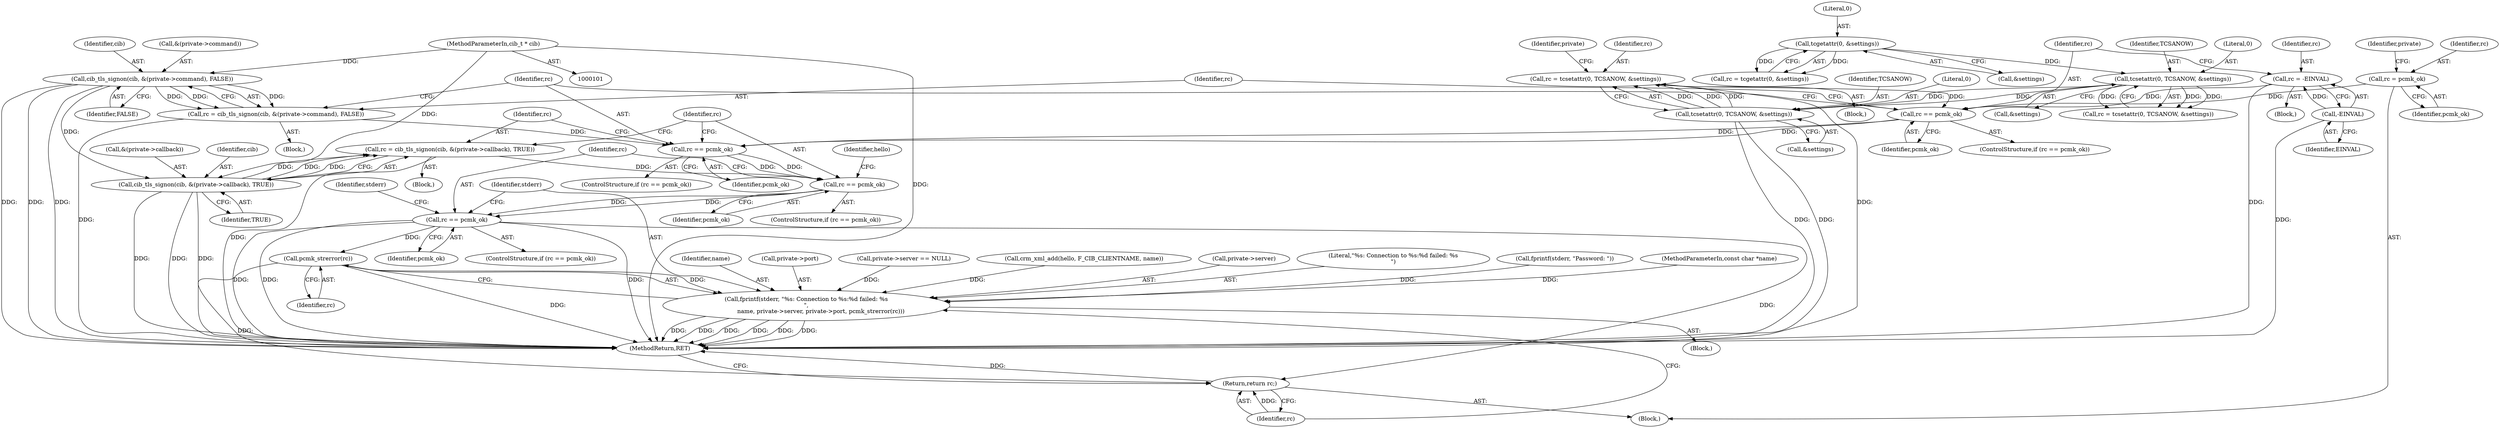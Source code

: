 digraph "0_pacemaker_564f7cc2a51dcd2f28ab12a13394f31be5aa3c93_7@API" {
"1000306" [label="(Call,pcmk_strerror(rc))"];
"1000270" [label="(Call,rc == pcmk_ok)"];
"1000231" [label="(Call,rc == pcmk_ok)"];
"1000217" [label="(Call,rc == pcmk_ok)"];
"1000207" [label="(Call,rc = cib_tls_signon(cib, &(private->command), FALSE))"];
"1000209" [label="(Call,cib_tls_signon(cib, &(private->command), FALSE))"];
"1000102" [label="(MethodParameterIn,cib_t * cib)"];
"1000203" [label="(Call,rc == pcmk_ok)"];
"1000107" [label="(Call,rc = pcmk_ok)"];
"1000178" [label="(Call,rc = tcsetattr(0, TCSANOW, &settings))"];
"1000180" [label="(Call,tcsetattr(0, TCSANOW, &settings))"];
"1000138" [label="(Call,tcsetattr(0, TCSANOW, &settings))"];
"1000127" [label="(Call,tcgetattr(0, &settings))"];
"1000198" [label="(Call,rc = -EINVAL)"];
"1000200" [label="(Call,-EINVAL)"];
"1000221" [label="(Call,rc = cib_tls_signon(cib, &(private->callback), TRUE))"];
"1000223" [label="(Call,cib_tls_signon(cib, &(private->callback), TRUE))"];
"1000296" [label="(Call,fprintf(stderr, \"%s: Connection to %s:%d failed: %s\n\",\n                name, private->server, private->port, pcmk_strerror(rc)))"];
"1000308" [label="(Return,return rc;)"];
"1000199" [label="(Identifier,rc)"];
"1000271" [label="(Identifier,rc)"];
"1000206" [label="(Block,)"];
"1000210" [label="(Identifier,cib)"];
"1000143" [label="(Call,fprintf(stderr, \"Password: \"))"];
"1000309" [label="(Identifier,rc)"];
"1000307" [label="(Identifier,rc)"];
"1000182" [label="(Identifier,TCSANOW)"];
"1000125" [label="(Call,rc = tcgetattr(0, &settings))"];
"1000140" [label="(Identifier,TCSANOW)"];
"1000205" [label="(Identifier,pcmk_ok)"];
"1000129" [label="(Call,&settings)"];
"1000233" [label="(Identifier,pcmk_ok)"];
"1000103" [label="(MethodParameterIn,const char *name)"];
"1000198" [label="(Call,rc = -EINVAL)"];
"1000208" [label="(Identifier,rc)"];
"1000139" [label="(Literal,0)"];
"1000216" [label="(ControlStructure,if (rc == pcmk_ok))"];
"1000299" [label="(Identifier,name)"];
"1000237" [label="(Identifier,hello)"];
"1000209" [label="(Call,cib_tls_signon(cib, &(private->command), FALSE))"];
"1000232" [label="(Identifier,rc)"];
"1000222" [label="(Identifier,rc)"];
"1000203" [label="(Call,rc == pcmk_ok)"];
"1000303" [label="(Call,private->port)"];
"1000225" [label="(Call,&(private->callback))"];
"1000275" [label="(Identifier,stderr)"];
"1000187" [label="(Call,private->server == NULL)"];
"1000218" [label="(Identifier,rc)"];
"1000197" [label="(Block,)"];
"1000215" [label="(Identifier,FALSE)"];
"1000297" [label="(Identifier,stderr)"];
"1000128" [label="(Literal,0)"];
"1000230" [label="(ControlStructure,if (rc == pcmk_ok))"];
"1000251" [label="(Call,crm_xml_add(hello, F_CIB_CLIENTNAME, name))"];
"1000181" [label="(Literal,0)"];
"1000270" [label="(Call,rc == pcmk_ok)"];
"1000136" [label="(Call,rc = tcsetattr(0, TCSANOW, &settings))"];
"1000223" [label="(Call,cib_tls_signon(cib, &(private->callback), TRUE))"];
"1000231" [label="(Call,rc == pcmk_ok)"];
"1000204" [label="(Identifier,rc)"];
"1000272" [label="(Identifier,pcmk_ok)"];
"1000127" [label="(Call,tcgetattr(0, &settings))"];
"1000217" [label="(Call,rc == pcmk_ok)"];
"1000112" [label="(Identifier,private)"];
"1000189" [label="(Identifier,private)"];
"1000224" [label="(Identifier,cib)"];
"1000219" [label="(Identifier,pcmk_ok)"];
"1000105" [label="(Block,)"];
"1000200" [label="(Call,-EINVAL)"];
"1000183" [label="(Call,&settings)"];
"1000220" [label="(Block,)"];
"1000180" [label="(Call,tcsetattr(0, TCSANOW, &settings))"];
"1000300" [label="(Call,private->server)"];
"1000211" [label="(Call,&(private->command))"];
"1000221" [label="(Call,rc = cib_tls_signon(cib, &(private->callback), TRUE))"];
"1000202" [label="(ControlStructure,if (rc == pcmk_ok))"];
"1000310" [label="(MethodReturn,RET)"];
"1000102" [label="(MethodParameterIn,cib_t * cib)"];
"1000141" [label="(Call,&settings)"];
"1000201" [label="(Identifier,EINVAL)"];
"1000107" [label="(Call,rc = pcmk_ok)"];
"1000295" [label="(Block,)"];
"1000269" [label="(ControlStructure,if (rc == pcmk_ok))"];
"1000306" [label="(Call,pcmk_strerror(rc))"];
"1000229" [label="(Identifier,TRUE)"];
"1000122" [label="(Block,)"];
"1000109" [label="(Identifier,pcmk_ok)"];
"1000308" [label="(Return,return rc;)"];
"1000138" [label="(Call,tcsetattr(0, TCSANOW, &settings))"];
"1000298" [label="(Literal,\"%s: Connection to %s:%d failed: %s\n\")"];
"1000178" [label="(Call,rc = tcsetattr(0, TCSANOW, &settings))"];
"1000108" [label="(Identifier,rc)"];
"1000296" [label="(Call,fprintf(stderr, \"%s: Connection to %s:%d failed: %s\n\",\n                name, private->server, private->port, pcmk_strerror(rc)))"];
"1000179" [label="(Identifier,rc)"];
"1000207" [label="(Call,rc = cib_tls_signon(cib, &(private->command), FALSE))"];
"1000306" -> "1000296"  [label="AST: "];
"1000306" -> "1000307"  [label="CFG: "];
"1000307" -> "1000306"  [label="AST: "];
"1000296" -> "1000306"  [label="CFG: "];
"1000306" -> "1000310"  [label="DDG: "];
"1000306" -> "1000296"  [label="DDG: "];
"1000270" -> "1000306"  [label="DDG: "];
"1000306" -> "1000308"  [label="DDG: "];
"1000270" -> "1000269"  [label="AST: "];
"1000270" -> "1000272"  [label="CFG: "];
"1000271" -> "1000270"  [label="AST: "];
"1000272" -> "1000270"  [label="AST: "];
"1000275" -> "1000270"  [label="CFG: "];
"1000297" -> "1000270"  [label="CFG: "];
"1000270" -> "1000310"  [label="DDG: "];
"1000270" -> "1000310"  [label="DDG: "];
"1000270" -> "1000310"  [label="DDG: "];
"1000231" -> "1000270"  [label="DDG: "];
"1000231" -> "1000270"  [label="DDG: "];
"1000270" -> "1000308"  [label="DDG: "];
"1000231" -> "1000230"  [label="AST: "];
"1000231" -> "1000233"  [label="CFG: "];
"1000232" -> "1000231"  [label="AST: "];
"1000233" -> "1000231"  [label="AST: "];
"1000237" -> "1000231"  [label="CFG: "];
"1000271" -> "1000231"  [label="CFG: "];
"1000217" -> "1000231"  [label="DDG: "];
"1000217" -> "1000231"  [label="DDG: "];
"1000221" -> "1000231"  [label="DDG: "];
"1000217" -> "1000216"  [label="AST: "];
"1000217" -> "1000219"  [label="CFG: "];
"1000218" -> "1000217"  [label="AST: "];
"1000219" -> "1000217"  [label="AST: "];
"1000222" -> "1000217"  [label="CFG: "];
"1000232" -> "1000217"  [label="CFG: "];
"1000207" -> "1000217"  [label="DDG: "];
"1000203" -> "1000217"  [label="DDG: "];
"1000203" -> "1000217"  [label="DDG: "];
"1000207" -> "1000206"  [label="AST: "];
"1000207" -> "1000209"  [label="CFG: "];
"1000208" -> "1000207"  [label="AST: "];
"1000209" -> "1000207"  [label="AST: "];
"1000218" -> "1000207"  [label="CFG: "];
"1000207" -> "1000310"  [label="DDG: "];
"1000209" -> "1000207"  [label="DDG: "];
"1000209" -> "1000207"  [label="DDG: "];
"1000209" -> "1000207"  [label="DDG: "];
"1000209" -> "1000215"  [label="CFG: "];
"1000210" -> "1000209"  [label="AST: "];
"1000211" -> "1000209"  [label="AST: "];
"1000215" -> "1000209"  [label="AST: "];
"1000209" -> "1000310"  [label="DDG: "];
"1000209" -> "1000310"  [label="DDG: "];
"1000209" -> "1000310"  [label="DDG: "];
"1000102" -> "1000209"  [label="DDG: "];
"1000209" -> "1000223"  [label="DDG: "];
"1000102" -> "1000101"  [label="AST: "];
"1000102" -> "1000310"  [label="DDG: "];
"1000102" -> "1000223"  [label="DDG: "];
"1000203" -> "1000202"  [label="AST: "];
"1000203" -> "1000205"  [label="CFG: "];
"1000204" -> "1000203"  [label="AST: "];
"1000205" -> "1000203"  [label="AST: "];
"1000208" -> "1000203"  [label="CFG: "];
"1000218" -> "1000203"  [label="CFG: "];
"1000107" -> "1000203"  [label="DDG: "];
"1000178" -> "1000203"  [label="DDG: "];
"1000198" -> "1000203"  [label="DDG: "];
"1000107" -> "1000105"  [label="AST: "];
"1000107" -> "1000109"  [label="CFG: "];
"1000108" -> "1000107"  [label="AST: "];
"1000109" -> "1000107"  [label="AST: "];
"1000112" -> "1000107"  [label="CFG: "];
"1000178" -> "1000122"  [label="AST: "];
"1000178" -> "1000180"  [label="CFG: "];
"1000179" -> "1000178"  [label="AST: "];
"1000180" -> "1000178"  [label="AST: "];
"1000189" -> "1000178"  [label="CFG: "];
"1000178" -> "1000310"  [label="DDG: "];
"1000180" -> "1000178"  [label="DDG: "];
"1000180" -> "1000178"  [label="DDG: "];
"1000180" -> "1000178"  [label="DDG: "];
"1000180" -> "1000183"  [label="CFG: "];
"1000181" -> "1000180"  [label="AST: "];
"1000182" -> "1000180"  [label="AST: "];
"1000183" -> "1000180"  [label="AST: "];
"1000180" -> "1000310"  [label="DDG: "];
"1000180" -> "1000310"  [label="DDG: "];
"1000138" -> "1000180"  [label="DDG: "];
"1000138" -> "1000180"  [label="DDG: "];
"1000138" -> "1000136"  [label="AST: "];
"1000138" -> "1000141"  [label="CFG: "];
"1000139" -> "1000138"  [label="AST: "];
"1000140" -> "1000138"  [label="AST: "];
"1000141" -> "1000138"  [label="AST: "];
"1000136" -> "1000138"  [label="CFG: "];
"1000138" -> "1000136"  [label="DDG: "];
"1000138" -> "1000136"  [label="DDG: "];
"1000138" -> "1000136"  [label="DDG: "];
"1000127" -> "1000138"  [label="DDG: "];
"1000127" -> "1000125"  [label="AST: "];
"1000127" -> "1000129"  [label="CFG: "];
"1000128" -> "1000127"  [label="AST: "];
"1000129" -> "1000127"  [label="AST: "];
"1000125" -> "1000127"  [label="CFG: "];
"1000127" -> "1000125"  [label="DDG: "];
"1000127" -> "1000125"  [label="DDG: "];
"1000198" -> "1000197"  [label="AST: "];
"1000198" -> "1000200"  [label="CFG: "];
"1000199" -> "1000198"  [label="AST: "];
"1000200" -> "1000198"  [label="AST: "];
"1000204" -> "1000198"  [label="CFG: "];
"1000198" -> "1000310"  [label="DDG: "];
"1000200" -> "1000198"  [label="DDG: "];
"1000200" -> "1000201"  [label="CFG: "];
"1000201" -> "1000200"  [label="AST: "];
"1000200" -> "1000310"  [label="DDG: "];
"1000221" -> "1000220"  [label="AST: "];
"1000221" -> "1000223"  [label="CFG: "];
"1000222" -> "1000221"  [label="AST: "];
"1000223" -> "1000221"  [label="AST: "];
"1000232" -> "1000221"  [label="CFG: "];
"1000221" -> "1000310"  [label="DDG: "];
"1000223" -> "1000221"  [label="DDG: "];
"1000223" -> "1000221"  [label="DDG: "];
"1000223" -> "1000221"  [label="DDG: "];
"1000223" -> "1000229"  [label="CFG: "];
"1000224" -> "1000223"  [label="AST: "];
"1000225" -> "1000223"  [label="AST: "];
"1000229" -> "1000223"  [label="AST: "];
"1000223" -> "1000310"  [label="DDG: "];
"1000223" -> "1000310"  [label="DDG: "];
"1000223" -> "1000310"  [label="DDG: "];
"1000296" -> "1000295"  [label="AST: "];
"1000297" -> "1000296"  [label="AST: "];
"1000298" -> "1000296"  [label="AST: "];
"1000299" -> "1000296"  [label="AST: "];
"1000300" -> "1000296"  [label="AST: "];
"1000303" -> "1000296"  [label="AST: "];
"1000309" -> "1000296"  [label="CFG: "];
"1000296" -> "1000310"  [label="DDG: "];
"1000296" -> "1000310"  [label="DDG: "];
"1000296" -> "1000310"  [label="DDG: "];
"1000296" -> "1000310"  [label="DDG: "];
"1000296" -> "1000310"  [label="DDG: "];
"1000296" -> "1000310"  [label="DDG: "];
"1000143" -> "1000296"  [label="DDG: "];
"1000251" -> "1000296"  [label="DDG: "];
"1000103" -> "1000296"  [label="DDG: "];
"1000187" -> "1000296"  [label="DDG: "];
"1000308" -> "1000105"  [label="AST: "];
"1000308" -> "1000309"  [label="CFG: "];
"1000309" -> "1000308"  [label="AST: "];
"1000310" -> "1000308"  [label="CFG: "];
"1000308" -> "1000310"  [label="DDG: "];
"1000309" -> "1000308"  [label="DDG: "];
}
